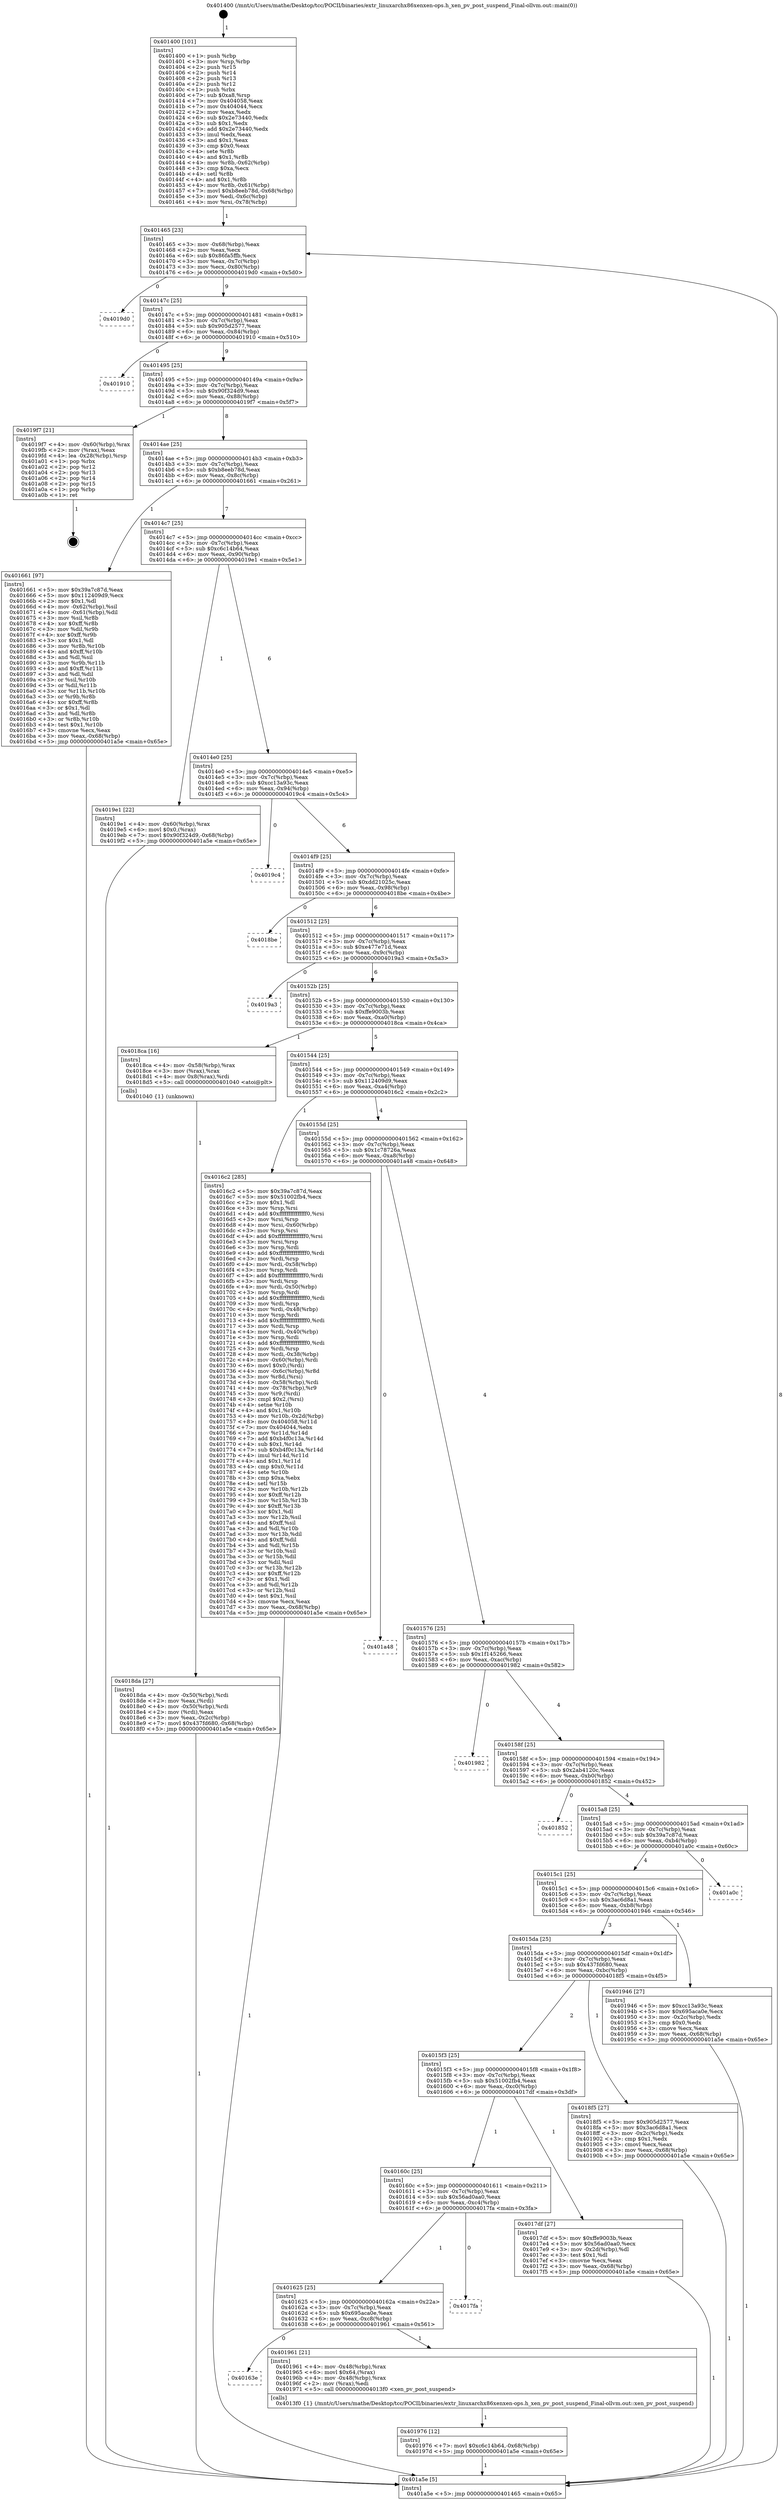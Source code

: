 digraph "0x401400" {
  label = "0x401400 (/mnt/c/Users/mathe/Desktop/tcc/POCII/binaries/extr_linuxarchx86xenxen-ops.h_xen_pv_post_suspend_Final-ollvm.out::main(0))"
  labelloc = "t"
  node[shape=record]

  Entry [label="",width=0.3,height=0.3,shape=circle,fillcolor=black,style=filled]
  "0x401465" [label="{
     0x401465 [23]\l
     | [instrs]\l
     &nbsp;&nbsp;0x401465 \<+3\>: mov -0x68(%rbp),%eax\l
     &nbsp;&nbsp;0x401468 \<+2\>: mov %eax,%ecx\l
     &nbsp;&nbsp;0x40146a \<+6\>: sub $0x86fa5ffb,%ecx\l
     &nbsp;&nbsp;0x401470 \<+3\>: mov %eax,-0x7c(%rbp)\l
     &nbsp;&nbsp;0x401473 \<+3\>: mov %ecx,-0x80(%rbp)\l
     &nbsp;&nbsp;0x401476 \<+6\>: je 00000000004019d0 \<main+0x5d0\>\l
  }"]
  "0x4019d0" [label="{
     0x4019d0\l
  }", style=dashed]
  "0x40147c" [label="{
     0x40147c [25]\l
     | [instrs]\l
     &nbsp;&nbsp;0x40147c \<+5\>: jmp 0000000000401481 \<main+0x81\>\l
     &nbsp;&nbsp;0x401481 \<+3\>: mov -0x7c(%rbp),%eax\l
     &nbsp;&nbsp;0x401484 \<+5\>: sub $0x905d2577,%eax\l
     &nbsp;&nbsp;0x401489 \<+6\>: mov %eax,-0x84(%rbp)\l
     &nbsp;&nbsp;0x40148f \<+6\>: je 0000000000401910 \<main+0x510\>\l
  }"]
  Exit [label="",width=0.3,height=0.3,shape=circle,fillcolor=black,style=filled,peripheries=2]
  "0x401910" [label="{
     0x401910\l
  }", style=dashed]
  "0x401495" [label="{
     0x401495 [25]\l
     | [instrs]\l
     &nbsp;&nbsp;0x401495 \<+5\>: jmp 000000000040149a \<main+0x9a\>\l
     &nbsp;&nbsp;0x40149a \<+3\>: mov -0x7c(%rbp),%eax\l
     &nbsp;&nbsp;0x40149d \<+5\>: sub $0x90f324d9,%eax\l
     &nbsp;&nbsp;0x4014a2 \<+6\>: mov %eax,-0x88(%rbp)\l
     &nbsp;&nbsp;0x4014a8 \<+6\>: je 00000000004019f7 \<main+0x5f7\>\l
  }"]
  "0x401976" [label="{
     0x401976 [12]\l
     | [instrs]\l
     &nbsp;&nbsp;0x401976 \<+7\>: movl $0xc6c14b64,-0x68(%rbp)\l
     &nbsp;&nbsp;0x40197d \<+5\>: jmp 0000000000401a5e \<main+0x65e\>\l
  }"]
  "0x4019f7" [label="{
     0x4019f7 [21]\l
     | [instrs]\l
     &nbsp;&nbsp;0x4019f7 \<+4\>: mov -0x60(%rbp),%rax\l
     &nbsp;&nbsp;0x4019fb \<+2\>: mov (%rax),%eax\l
     &nbsp;&nbsp;0x4019fd \<+4\>: lea -0x28(%rbp),%rsp\l
     &nbsp;&nbsp;0x401a01 \<+1\>: pop %rbx\l
     &nbsp;&nbsp;0x401a02 \<+2\>: pop %r12\l
     &nbsp;&nbsp;0x401a04 \<+2\>: pop %r13\l
     &nbsp;&nbsp;0x401a06 \<+2\>: pop %r14\l
     &nbsp;&nbsp;0x401a08 \<+2\>: pop %r15\l
     &nbsp;&nbsp;0x401a0a \<+1\>: pop %rbp\l
     &nbsp;&nbsp;0x401a0b \<+1\>: ret\l
  }"]
  "0x4014ae" [label="{
     0x4014ae [25]\l
     | [instrs]\l
     &nbsp;&nbsp;0x4014ae \<+5\>: jmp 00000000004014b3 \<main+0xb3\>\l
     &nbsp;&nbsp;0x4014b3 \<+3\>: mov -0x7c(%rbp),%eax\l
     &nbsp;&nbsp;0x4014b6 \<+5\>: sub $0xb8eeb78d,%eax\l
     &nbsp;&nbsp;0x4014bb \<+6\>: mov %eax,-0x8c(%rbp)\l
     &nbsp;&nbsp;0x4014c1 \<+6\>: je 0000000000401661 \<main+0x261\>\l
  }"]
  "0x40163e" [label="{
     0x40163e\l
  }", style=dashed]
  "0x401661" [label="{
     0x401661 [97]\l
     | [instrs]\l
     &nbsp;&nbsp;0x401661 \<+5\>: mov $0x39a7c87d,%eax\l
     &nbsp;&nbsp;0x401666 \<+5\>: mov $0x112409d9,%ecx\l
     &nbsp;&nbsp;0x40166b \<+2\>: mov $0x1,%dl\l
     &nbsp;&nbsp;0x40166d \<+4\>: mov -0x62(%rbp),%sil\l
     &nbsp;&nbsp;0x401671 \<+4\>: mov -0x61(%rbp),%dil\l
     &nbsp;&nbsp;0x401675 \<+3\>: mov %sil,%r8b\l
     &nbsp;&nbsp;0x401678 \<+4\>: xor $0xff,%r8b\l
     &nbsp;&nbsp;0x40167c \<+3\>: mov %dil,%r9b\l
     &nbsp;&nbsp;0x40167f \<+4\>: xor $0xff,%r9b\l
     &nbsp;&nbsp;0x401683 \<+3\>: xor $0x1,%dl\l
     &nbsp;&nbsp;0x401686 \<+3\>: mov %r8b,%r10b\l
     &nbsp;&nbsp;0x401689 \<+4\>: and $0xff,%r10b\l
     &nbsp;&nbsp;0x40168d \<+3\>: and %dl,%sil\l
     &nbsp;&nbsp;0x401690 \<+3\>: mov %r9b,%r11b\l
     &nbsp;&nbsp;0x401693 \<+4\>: and $0xff,%r11b\l
     &nbsp;&nbsp;0x401697 \<+3\>: and %dl,%dil\l
     &nbsp;&nbsp;0x40169a \<+3\>: or %sil,%r10b\l
     &nbsp;&nbsp;0x40169d \<+3\>: or %dil,%r11b\l
     &nbsp;&nbsp;0x4016a0 \<+3\>: xor %r11b,%r10b\l
     &nbsp;&nbsp;0x4016a3 \<+3\>: or %r9b,%r8b\l
     &nbsp;&nbsp;0x4016a6 \<+4\>: xor $0xff,%r8b\l
     &nbsp;&nbsp;0x4016aa \<+3\>: or $0x1,%dl\l
     &nbsp;&nbsp;0x4016ad \<+3\>: and %dl,%r8b\l
     &nbsp;&nbsp;0x4016b0 \<+3\>: or %r8b,%r10b\l
     &nbsp;&nbsp;0x4016b3 \<+4\>: test $0x1,%r10b\l
     &nbsp;&nbsp;0x4016b7 \<+3\>: cmovne %ecx,%eax\l
     &nbsp;&nbsp;0x4016ba \<+3\>: mov %eax,-0x68(%rbp)\l
     &nbsp;&nbsp;0x4016bd \<+5\>: jmp 0000000000401a5e \<main+0x65e\>\l
  }"]
  "0x4014c7" [label="{
     0x4014c7 [25]\l
     | [instrs]\l
     &nbsp;&nbsp;0x4014c7 \<+5\>: jmp 00000000004014cc \<main+0xcc\>\l
     &nbsp;&nbsp;0x4014cc \<+3\>: mov -0x7c(%rbp),%eax\l
     &nbsp;&nbsp;0x4014cf \<+5\>: sub $0xc6c14b64,%eax\l
     &nbsp;&nbsp;0x4014d4 \<+6\>: mov %eax,-0x90(%rbp)\l
     &nbsp;&nbsp;0x4014da \<+6\>: je 00000000004019e1 \<main+0x5e1\>\l
  }"]
  "0x401a5e" [label="{
     0x401a5e [5]\l
     | [instrs]\l
     &nbsp;&nbsp;0x401a5e \<+5\>: jmp 0000000000401465 \<main+0x65\>\l
  }"]
  "0x401400" [label="{
     0x401400 [101]\l
     | [instrs]\l
     &nbsp;&nbsp;0x401400 \<+1\>: push %rbp\l
     &nbsp;&nbsp;0x401401 \<+3\>: mov %rsp,%rbp\l
     &nbsp;&nbsp;0x401404 \<+2\>: push %r15\l
     &nbsp;&nbsp;0x401406 \<+2\>: push %r14\l
     &nbsp;&nbsp;0x401408 \<+2\>: push %r13\l
     &nbsp;&nbsp;0x40140a \<+2\>: push %r12\l
     &nbsp;&nbsp;0x40140c \<+1\>: push %rbx\l
     &nbsp;&nbsp;0x40140d \<+7\>: sub $0xa8,%rsp\l
     &nbsp;&nbsp;0x401414 \<+7\>: mov 0x404058,%eax\l
     &nbsp;&nbsp;0x40141b \<+7\>: mov 0x404044,%ecx\l
     &nbsp;&nbsp;0x401422 \<+2\>: mov %eax,%edx\l
     &nbsp;&nbsp;0x401424 \<+6\>: sub $0x2e73440,%edx\l
     &nbsp;&nbsp;0x40142a \<+3\>: sub $0x1,%edx\l
     &nbsp;&nbsp;0x40142d \<+6\>: add $0x2e73440,%edx\l
     &nbsp;&nbsp;0x401433 \<+3\>: imul %edx,%eax\l
     &nbsp;&nbsp;0x401436 \<+3\>: and $0x1,%eax\l
     &nbsp;&nbsp;0x401439 \<+3\>: cmp $0x0,%eax\l
     &nbsp;&nbsp;0x40143c \<+4\>: sete %r8b\l
     &nbsp;&nbsp;0x401440 \<+4\>: and $0x1,%r8b\l
     &nbsp;&nbsp;0x401444 \<+4\>: mov %r8b,-0x62(%rbp)\l
     &nbsp;&nbsp;0x401448 \<+3\>: cmp $0xa,%ecx\l
     &nbsp;&nbsp;0x40144b \<+4\>: setl %r8b\l
     &nbsp;&nbsp;0x40144f \<+4\>: and $0x1,%r8b\l
     &nbsp;&nbsp;0x401453 \<+4\>: mov %r8b,-0x61(%rbp)\l
     &nbsp;&nbsp;0x401457 \<+7\>: movl $0xb8eeb78d,-0x68(%rbp)\l
     &nbsp;&nbsp;0x40145e \<+3\>: mov %edi,-0x6c(%rbp)\l
     &nbsp;&nbsp;0x401461 \<+4\>: mov %rsi,-0x78(%rbp)\l
  }"]
  "0x401961" [label="{
     0x401961 [21]\l
     | [instrs]\l
     &nbsp;&nbsp;0x401961 \<+4\>: mov -0x48(%rbp),%rax\l
     &nbsp;&nbsp;0x401965 \<+6\>: movl $0x64,(%rax)\l
     &nbsp;&nbsp;0x40196b \<+4\>: mov -0x48(%rbp),%rax\l
     &nbsp;&nbsp;0x40196f \<+2\>: mov (%rax),%edi\l
     &nbsp;&nbsp;0x401971 \<+5\>: call 00000000004013f0 \<xen_pv_post_suspend\>\l
     | [calls]\l
     &nbsp;&nbsp;0x4013f0 \{1\} (/mnt/c/Users/mathe/Desktop/tcc/POCII/binaries/extr_linuxarchx86xenxen-ops.h_xen_pv_post_suspend_Final-ollvm.out::xen_pv_post_suspend)\l
  }"]
  "0x4019e1" [label="{
     0x4019e1 [22]\l
     | [instrs]\l
     &nbsp;&nbsp;0x4019e1 \<+4\>: mov -0x60(%rbp),%rax\l
     &nbsp;&nbsp;0x4019e5 \<+6\>: movl $0x0,(%rax)\l
     &nbsp;&nbsp;0x4019eb \<+7\>: movl $0x90f324d9,-0x68(%rbp)\l
     &nbsp;&nbsp;0x4019f2 \<+5\>: jmp 0000000000401a5e \<main+0x65e\>\l
  }"]
  "0x4014e0" [label="{
     0x4014e0 [25]\l
     | [instrs]\l
     &nbsp;&nbsp;0x4014e0 \<+5\>: jmp 00000000004014e5 \<main+0xe5\>\l
     &nbsp;&nbsp;0x4014e5 \<+3\>: mov -0x7c(%rbp),%eax\l
     &nbsp;&nbsp;0x4014e8 \<+5\>: sub $0xcc13a93c,%eax\l
     &nbsp;&nbsp;0x4014ed \<+6\>: mov %eax,-0x94(%rbp)\l
     &nbsp;&nbsp;0x4014f3 \<+6\>: je 00000000004019c4 \<main+0x5c4\>\l
  }"]
  "0x401625" [label="{
     0x401625 [25]\l
     | [instrs]\l
     &nbsp;&nbsp;0x401625 \<+5\>: jmp 000000000040162a \<main+0x22a\>\l
     &nbsp;&nbsp;0x40162a \<+3\>: mov -0x7c(%rbp),%eax\l
     &nbsp;&nbsp;0x40162d \<+5\>: sub $0x695aca0e,%eax\l
     &nbsp;&nbsp;0x401632 \<+6\>: mov %eax,-0xc8(%rbp)\l
     &nbsp;&nbsp;0x401638 \<+6\>: je 0000000000401961 \<main+0x561\>\l
  }"]
  "0x4019c4" [label="{
     0x4019c4\l
  }", style=dashed]
  "0x4014f9" [label="{
     0x4014f9 [25]\l
     | [instrs]\l
     &nbsp;&nbsp;0x4014f9 \<+5\>: jmp 00000000004014fe \<main+0xfe\>\l
     &nbsp;&nbsp;0x4014fe \<+3\>: mov -0x7c(%rbp),%eax\l
     &nbsp;&nbsp;0x401501 \<+5\>: sub $0xdd21025c,%eax\l
     &nbsp;&nbsp;0x401506 \<+6\>: mov %eax,-0x98(%rbp)\l
     &nbsp;&nbsp;0x40150c \<+6\>: je 00000000004018be \<main+0x4be\>\l
  }"]
  "0x4017fa" [label="{
     0x4017fa\l
  }", style=dashed]
  "0x4018be" [label="{
     0x4018be\l
  }", style=dashed]
  "0x401512" [label="{
     0x401512 [25]\l
     | [instrs]\l
     &nbsp;&nbsp;0x401512 \<+5\>: jmp 0000000000401517 \<main+0x117\>\l
     &nbsp;&nbsp;0x401517 \<+3\>: mov -0x7c(%rbp),%eax\l
     &nbsp;&nbsp;0x40151a \<+5\>: sub $0xe477e71d,%eax\l
     &nbsp;&nbsp;0x40151f \<+6\>: mov %eax,-0x9c(%rbp)\l
     &nbsp;&nbsp;0x401525 \<+6\>: je 00000000004019a3 \<main+0x5a3\>\l
  }"]
  "0x4018da" [label="{
     0x4018da [27]\l
     | [instrs]\l
     &nbsp;&nbsp;0x4018da \<+4\>: mov -0x50(%rbp),%rdi\l
     &nbsp;&nbsp;0x4018de \<+2\>: mov %eax,(%rdi)\l
     &nbsp;&nbsp;0x4018e0 \<+4\>: mov -0x50(%rbp),%rdi\l
     &nbsp;&nbsp;0x4018e4 \<+2\>: mov (%rdi),%eax\l
     &nbsp;&nbsp;0x4018e6 \<+3\>: mov %eax,-0x2c(%rbp)\l
     &nbsp;&nbsp;0x4018e9 \<+7\>: movl $0x437fd680,-0x68(%rbp)\l
     &nbsp;&nbsp;0x4018f0 \<+5\>: jmp 0000000000401a5e \<main+0x65e\>\l
  }"]
  "0x4019a3" [label="{
     0x4019a3\l
  }", style=dashed]
  "0x40152b" [label="{
     0x40152b [25]\l
     | [instrs]\l
     &nbsp;&nbsp;0x40152b \<+5\>: jmp 0000000000401530 \<main+0x130\>\l
     &nbsp;&nbsp;0x401530 \<+3\>: mov -0x7c(%rbp),%eax\l
     &nbsp;&nbsp;0x401533 \<+5\>: sub $0xffe9003b,%eax\l
     &nbsp;&nbsp;0x401538 \<+6\>: mov %eax,-0xa0(%rbp)\l
     &nbsp;&nbsp;0x40153e \<+6\>: je 00000000004018ca \<main+0x4ca\>\l
  }"]
  "0x40160c" [label="{
     0x40160c [25]\l
     | [instrs]\l
     &nbsp;&nbsp;0x40160c \<+5\>: jmp 0000000000401611 \<main+0x211\>\l
     &nbsp;&nbsp;0x401611 \<+3\>: mov -0x7c(%rbp),%eax\l
     &nbsp;&nbsp;0x401614 \<+5\>: sub $0x56ad0aa0,%eax\l
     &nbsp;&nbsp;0x401619 \<+6\>: mov %eax,-0xc4(%rbp)\l
     &nbsp;&nbsp;0x40161f \<+6\>: je 00000000004017fa \<main+0x3fa\>\l
  }"]
  "0x4018ca" [label="{
     0x4018ca [16]\l
     | [instrs]\l
     &nbsp;&nbsp;0x4018ca \<+4\>: mov -0x58(%rbp),%rax\l
     &nbsp;&nbsp;0x4018ce \<+3\>: mov (%rax),%rax\l
     &nbsp;&nbsp;0x4018d1 \<+4\>: mov 0x8(%rax),%rdi\l
     &nbsp;&nbsp;0x4018d5 \<+5\>: call 0000000000401040 \<atoi@plt\>\l
     | [calls]\l
     &nbsp;&nbsp;0x401040 \{1\} (unknown)\l
  }"]
  "0x401544" [label="{
     0x401544 [25]\l
     | [instrs]\l
     &nbsp;&nbsp;0x401544 \<+5\>: jmp 0000000000401549 \<main+0x149\>\l
     &nbsp;&nbsp;0x401549 \<+3\>: mov -0x7c(%rbp),%eax\l
     &nbsp;&nbsp;0x40154c \<+5\>: sub $0x112409d9,%eax\l
     &nbsp;&nbsp;0x401551 \<+6\>: mov %eax,-0xa4(%rbp)\l
     &nbsp;&nbsp;0x401557 \<+6\>: je 00000000004016c2 \<main+0x2c2\>\l
  }"]
  "0x4017df" [label="{
     0x4017df [27]\l
     | [instrs]\l
     &nbsp;&nbsp;0x4017df \<+5\>: mov $0xffe9003b,%eax\l
     &nbsp;&nbsp;0x4017e4 \<+5\>: mov $0x56ad0aa0,%ecx\l
     &nbsp;&nbsp;0x4017e9 \<+3\>: mov -0x2d(%rbp),%dl\l
     &nbsp;&nbsp;0x4017ec \<+3\>: test $0x1,%dl\l
     &nbsp;&nbsp;0x4017ef \<+3\>: cmovne %ecx,%eax\l
     &nbsp;&nbsp;0x4017f2 \<+3\>: mov %eax,-0x68(%rbp)\l
     &nbsp;&nbsp;0x4017f5 \<+5\>: jmp 0000000000401a5e \<main+0x65e\>\l
  }"]
  "0x4016c2" [label="{
     0x4016c2 [285]\l
     | [instrs]\l
     &nbsp;&nbsp;0x4016c2 \<+5\>: mov $0x39a7c87d,%eax\l
     &nbsp;&nbsp;0x4016c7 \<+5\>: mov $0x51002fb4,%ecx\l
     &nbsp;&nbsp;0x4016cc \<+2\>: mov $0x1,%dl\l
     &nbsp;&nbsp;0x4016ce \<+3\>: mov %rsp,%rsi\l
     &nbsp;&nbsp;0x4016d1 \<+4\>: add $0xfffffffffffffff0,%rsi\l
     &nbsp;&nbsp;0x4016d5 \<+3\>: mov %rsi,%rsp\l
     &nbsp;&nbsp;0x4016d8 \<+4\>: mov %rsi,-0x60(%rbp)\l
     &nbsp;&nbsp;0x4016dc \<+3\>: mov %rsp,%rsi\l
     &nbsp;&nbsp;0x4016df \<+4\>: add $0xfffffffffffffff0,%rsi\l
     &nbsp;&nbsp;0x4016e3 \<+3\>: mov %rsi,%rsp\l
     &nbsp;&nbsp;0x4016e6 \<+3\>: mov %rsp,%rdi\l
     &nbsp;&nbsp;0x4016e9 \<+4\>: add $0xfffffffffffffff0,%rdi\l
     &nbsp;&nbsp;0x4016ed \<+3\>: mov %rdi,%rsp\l
     &nbsp;&nbsp;0x4016f0 \<+4\>: mov %rdi,-0x58(%rbp)\l
     &nbsp;&nbsp;0x4016f4 \<+3\>: mov %rsp,%rdi\l
     &nbsp;&nbsp;0x4016f7 \<+4\>: add $0xfffffffffffffff0,%rdi\l
     &nbsp;&nbsp;0x4016fb \<+3\>: mov %rdi,%rsp\l
     &nbsp;&nbsp;0x4016fe \<+4\>: mov %rdi,-0x50(%rbp)\l
     &nbsp;&nbsp;0x401702 \<+3\>: mov %rsp,%rdi\l
     &nbsp;&nbsp;0x401705 \<+4\>: add $0xfffffffffffffff0,%rdi\l
     &nbsp;&nbsp;0x401709 \<+3\>: mov %rdi,%rsp\l
     &nbsp;&nbsp;0x40170c \<+4\>: mov %rdi,-0x48(%rbp)\l
     &nbsp;&nbsp;0x401710 \<+3\>: mov %rsp,%rdi\l
     &nbsp;&nbsp;0x401713 \<+4\>: add $0xfffffffffffffff0,%rdi\l
     &nbsp;&nbsp;0x401717 \<+3\>: mov %rdi,%rsp\l
     &nbsp;&nbsp;0x40171a \<+4\>: mov %rdi,-0x40(%rbp)\l
     &nbsp;&nbsp;0x40171e \<+3\>: mov %rsp,%rdi\l
     &nbsp;&nbsp;0x401721 \<+4\>: add $0xfffffffffffffff0,%rdi\l
     &nbsp;&nbsp;0x401725 \<+3\>: mov %rdi,%rsp\l
     &nbsp;&nbsp;0x401728 \<+4\>: mov %rdi,-0x38(%rbp)\l
     &nbsp;&nbsp;0x40172c \<+4\>: mov -0x60(%rbp),%rdi\l
     &nbsp;&nbsp;0x401730 \<+6\>: movl $0x0,(%rdi)\l
     &nbsp;&nbsp;0x401736 \<+4\>: mov -0x6c(%rbp),%r8d\l
     &nbsp;&nbsp;0x40173a \<+3\>: mov %r8d,(%rsi)\l
     &nbsp;&nbsp;0x40173d \<+4\>: mov -0x58(%rbp),%rdi\l
     &nbsp;&nbsp;0x401741 \<+4\>: mov -0x78(%rbp),%r9\l
     &nbsp;&nbsp;0x401745 \<+3\>: mov %r9,(%rdi)\l
     &nbsp;&nbsp;0x401748 \<+3\>: cmpl $0x2,(%rsi)\l
     &nbsp;&nbsp;0x40174b \<+4\>: setne %r10b\l
     &nbsp;&nbsp;0x40174f \<+4\>: and $0x1,%r10b\l
     &nbsp;&nbsp;0x401753 \<+4\>: mov %r10b,-0x2d(%rbp)\l
     &nbsp;&nbsp;0x401757 \<+8\>: mov 0x404058,%r11d\l
     &nbsp;&nbsp;0x40175f \<+7\>: mov 0x404044,%ebx\l
     &nbsp;&nbsp;0x401766 \<+3\>: mov %r11d,%r14d\l
     &nbsp;&nbsp;0x401769 \<+7\>: add $0xb4f0c13a,%r14d\l
     &nbsp;&nbsp;0x401770 \<+4\>: sub $0x1,%r14d\l
     &nbsp;&nbsp;0x401774 \<+7\>: sub $0xb4f0c13a,%r14d\l
     &nbsp;&nbsp;0x40177b \<+4\>: imul %r14d,%r11d\l
     &nbsp;&nbsp;0x40177f \<+4\>: and $0x1,%r11d\l
     &nbsp;&nbsp;0x401783 \<+4\>: cmp $0x0,%r11d\l
     &nbsp;&nbsp;0x401787 \<+4\>: sete %r10b\l
     &nbsp;&nbsp;0x40178b \<+3\>: cmp $0xa,%ebx\l
     &nbsp;&nbsp;0x40178e \<+4\>: setl %r15b\l
     &nbsp;&nbsp;0x401792 \<+3\>: mov %r10b,%r12b\l
     &nbsp;&nbsp;0x401795 \<+4\>: xor $0xff,%r12b\l
     &nbsp;&nbsp;0x401799 \<+3\>: mov %r15b,%r13b\l
     &nbsp;&nbsp;0x40179c \<+4\>: xor $0xff,%r13b\l
     &nbsp;&nbsp;0x4017a0 \<+3\>: xor $0x1,%dl\l
     &nbsp;&nbsp;0x4017a3 \<+3\>: mov %r12b,%sil\l
     &nbsp;&nbsp;0x4017a6 \<+4\>: and $0xff,%sil\l
     &nbsp;&nbsp;0x4017aa \<+3\>: and %dl,%r10b\l
     &nbsp;&nbsp;0x4017ad \<+3\>: mov %r13b,%dil\l
     &nbsp;&nbsp;0x4017b0 \<+4\>: and $0xff,%dil\l
     &nbsp;&nbsp;0x4017b4 \<+3\>: and %dl,%r15b\l
     &nbsp;&nbsp;0x4017b7 \<+3\>: or %r10b,%sil\l
     &nbsp;&nbsp;0x4017ba \<+3\>: or %r15b,%dil\l
     &nbsp;&nbsp;0x4017bd \<+3\>: xor %dil,%sil\l
     &nbsp;&nbsp;0x4017c0 \<+3\>: or %r13b,%r12b\l
     &nbsp;&nbsp;0x4017c3 \<+4\>: xor $0xff,%r12b\l
     &nbsp;&nbsp;0x4017c7 \<+3\>: or $0x1,%dl\l
     &nbsp;&nbsp;0x4017ca \<+3\>: and %dl,%r12b\l
     &nbsp;&nbsp;0x4017cd \<+3\>: or %r12b,%sil\l
     &nbsp;&nbsp;0x4017d0 \<+4\>: test $0x1,%sil\l
     &nbsp;&nbsp;0x4017d4 \<+3\>: cmovne %ecx,%eax\l
     &nbsp;&nbsp;0x4017d7 \<+3\>: mov %eax,-0x68(%rbp)\l
     &nbsp;&nbsp;0x4017da \<+5\>: jmp 0000000000401a5e \<main+0x65e\>\l
  }"]
  "0x40155d" [label="{
     0x40155d [25]\l
     | [instrs]\l
     &nbsp;&nbsp;0x40155d \<+5\>: jmp 0000000000401562 \<main+0x162\>\l
     &nbsp;&nbsp;0x401562 \<+3\>: mov -0x7c(%rbp),%eax\l
     &nbsp;&nbsp;0x401565 \<+5\>: sub $0x1c78726a,%eax\l
     &nbsp;&nbsp;0x40156a \<+6\>: mov %eax,-0xa8(%rbp)\l
     &nbsp;&nbsp;0x401570 \<+6\>: je 0000000000401a48 \<main+0x648\>\l
  }"]
  "0x4015f3" [label="{
     0x4015f3 [25]\l
     | [instrs]\l
     &nbsp;&nbsp;0x4015f3 \<+5\>: jmp 00000000004015f8 \<main+0x1f8\>\l
     &nbsp;&nbsp;0x4015f8 \<+3\>: mov -0x7c(%rbp),%eax\l
     &nbsp;&nbsp;0x4015fb \<+5\>: sub $0x51002fb4,%eax\l
     &nbsp;&nbsp;0x401600 \<+6\>: mov %eax,-0xc0(%rbp)\l
     &nbsp;&nbsp;0x401606 \<+6\>: je 00000000004017df \<main+0x3df\>\l
  }"]
  "0x4018f5" [label="{
     0x4018f5 [27]\l
     | [instrs]\l
     &nbsp;&nbsp;0x4018f5 \<+5\>: mov $0x905d2577,%eax\l
     &nbsp;&nbsp;0x4018fa \<+5\>: mov $0x3ac6d8a1,%ecx\l
     &nbsp;&nbsp;0x4018ff \<+3\>: mov -0x2c(%rbp),%edx\l
     &nbsp;&nbsp;0x401902 \<+3\>: cmp $0x1,%edx\l
     &nbsp;&nbsp;0x401905 \<+3\>: cmovl %ecx,%eax\l
     &nbsp;&nbsp;0x401908 \<+3\>: mov %eax,-0x68(%rbp)\l
     &nbsp;&nbsp;0x40190b \<+5\>: jmp 0000000000401a5e \<main+0x65e\>\l
  }"]
  "0x401a48" [label="{
     0x401a48\l
  }", style=dashed]
  "0x401576" [label="{
     0x401576 [25]\l
     | [instrs]\l
     &nbsp;&nbsp;0x401576 \<+5\>: jmp 000000000040157b \<main+0x17b\>\l
     &nbsp;&nbsp;0x40157b \<+3\>: mov -0x7c(%rbp),%eax\l
     &nbsp;&nbsp;0x40157e \<+5\>: sub $0x1f145266,%eax\l
     &nbsp;&nbsp;0x401583 \<+6\>: mov %eax,-0xac(%rbp)\l
     &nbsp;&nbsp;0x401589 \<+6\>: je 0000000000401982 \<main+0x582\>\l
  }"]
  "0x4015da" [label="{
     0x4015da [25]\l
     | [instrs]\l
     &nbsp;&nbsp;0x4015da \<+5\>: jmp 00000000004015df \<main+0x1df\>\l
     &nbsp;&nbsp;0x4015df \<+3\>: mov -0x7c(%rbp),%eax\l
     &nbsp;&nbsp;0x4015e2 \<+5\>: sub $0x437fd680,%eax\l
     &nbsp;&nbsp;0x4015e7 \<+6\>: mov %eax,-0xbc(%rbp)\l
     &nbsp;&nbsp;0x4015ed \<+6\>: je 00000000004018f5 \<main+0x4f5\>\l
  }"]
  "0x401982" [label="{
     0x401982\l
  }", style=dashed]
  "0x40158f" [label="{
     0x40158f [25]\l
     | [instrs]\l
     &nbsp;&nbsp;0x40158f \<+5\>: jmp 0000000000401594 \<main+0x194\>\l
     &nbsp;&nbsp;0x401594 \<+3\>: mov -0x7c(%rbp),%eax\l
     &nbsp;&nbsp;0x401597 \<+5\>: sub $0x2ab4120c,%eax\l
     &nbsp;&nbsp;0x40159c \<+6\>: mov %eax,-0xb0(%rbp)\l
     &nbsp;&nbsp;0x4015a2 \<+6\>: je 0000000000401852 \<main+0x452\>\l
  }"]
  "0x401946" [label="{
     0x401946 [27]\l
     | [instrs]\l
     &nbsp;&nbsp;0x401946 \<+5\>: mov $0xcc13a93c,%eax\l
     &nbsp;&nbsp;0x40194b \<+5\>: mov $0x695aca0e,%ecx\l
     &nbsp;&nbsp;0x401950 \<+3\>: mov -0x2c(%rbp),%edx\l
     &nbsp;&nbsp;0x401953 \<+3\>: cmp $0x0,%edx\l
     &nbsp;&nbsp;0x401956 \<+3\>: cmove %ecx,%eax\l
     &nbsp;&nbsp;0x401959 \<+3\>: mov %eax,-0x68(%rbp)\l
     &nbsp;&nbsp;0x40195c \<+5\>: jmp 0000000000401a5e \<main+0x65e\>\l
  }"]
  "0x401852" [label="{
     0x401852\l
  }", style=dashed]
  "0x4015a8" [label="{
     0x4015a8 [25]\l
     | [instrs]\l
     &nbsp;&nbsp;0x4015a8 \<+5\>: jmp 00000000004015ad \<main+0x1ad\>\l
     &nbsp;&nbsp;0x4015ad \<+3\>: mov -0x7c(%rbp),%eax\l
     &nbsp;&nbsp;0x4015b0 \<+5\>: sub $0x39a7c87d,%eax\l
     &nbsp;&nbsp;0x4015b5 \<+6\>: mov %eax,-0xb4(%rbp)\l
     &nbsp;&nbsp;0x4015bb \<+6\>: je 0000000000401a0c \<main+0x60c\>\l
  }"]
  "0x4015c1" [label="{
     0x4015c1 [25]\l
     | [instrs]\l
     &nbsp;&nbsp;0x4015c1 \<+5\>: jmp 00000000004015c6 \<main+0x1c6\>\l
     &nbsp;&nbsp;0x4015c6 \<+3\>: mov -0x7c(%rbp),%eax\l
     &nbsp;&nbsp;0x4015c9 \<+5\>: sub $0x3ac6d8a1,%eax\l
     &nbsp;&nbsp;0x4015ce \<+6\>: mov %eax,-0xb8(%rbp)\l
     &nbsp;&nbsp;0x4015d4 \<+6\>: je 0000000000401946 \<main+0x546\>\l
  }"]
  "0x401a0c" [label="{
     0x401a0c\l
  }", style=dashed]
  Entry -> "0x401400" [label=" 1"]
  "0x401465" -> "0x4019d0" [label=" 0"]
  "0x401465" -> "0x40147c" [label=" 9"]
  "0x4019f7" -> Exit [label=" 1"]
  "0x40147c" -> "0x401910" [label=" 0"]
  "0x40147c" -> "0x401495" [label=" 9"]
  "0x4019e1" -> "0x401a5e" [label=" 1"]
  "0x401495" -> "0x4019f7" [label=" 1"]
  "0x401495" -> "0x4014ae" [label=" 8"]
  "0x401976" -> "0x401a5e" [label=" 1"]
  "0x4014ae" -> "0x401661" [label=" 1"]
  "0x4014ae" -> "0x4014c7" [label=" 7"]
  "0x401661" -> "0x401a5e" [label=" 1"]
  "0x401400" -> "0x401465" [label=" 1"]
  "0x401a5e" -> "0x401465" [label=" 8"]
  "0x401961" -> "0x401976" [label=" 1"]
  "0x4014c7" -> "0x4019e1" [label=" 1"]
  "0x4014c7" -> "0x4014e0" [label=" 6"]
  "0x401625" -> "0x40163e" [label=" 0"]
  "0x4014e0" -> "0x4019c4" [label=" 0"]
  "0x4014e0" -> "0x4014f9" [label=" 6"]
  "0x401625" -> "0x401961" [label=" 1"]
  "0x4014f9" -> "0x4018be" [label=" 0"]
  "0x4014f9" -> "0x401512" [label=" 6"]
  "0x40160c" -> "0x401625" [label=" 1"]
  "0x401512" -> "0x4019a3" [label=" 0"]
  "0x401512" -> "0x40152b" [label=" 6"]
  "0x40160c" -> "0x4017fa" [label=" 0"]
  "0x40152b" -> "0x4018ca" [label=" 1"]
  "0x40152b" -> "0x401544" [label=" 5"]
  "0x401946" -> "0x401a5e" [label=" 1"]
  "0x401544" -> "0x4016c2" [label=" 1"]
  "0x401544" -> "0x40155d" [label=" 4"]
  "0x4018f5" -> "0x401a5e" [label=" 1"]
  "0x4016c2" -> "0x401a5e" [label=" 1"]
  "0x4018ca" -> "0x4018da" [label=" 1"]
  "0x40155d" -> "0x401a48" [label=" 0"]
  "0x40155d" -> "0x401576" [label=" 4"]
  "0x4017df" -> "0x401a5e" [label=" 1"]
  "0x401576" -> "0x401982" [label=" 0"]
  "0x401576" -> "0x40158f" [label=" 4"]
  "0x4015f3" -> "0x4017df" [label=" 1"]
  "0x40158f" -> "0x401852" [label=" 0"]
  "0x40158f" -> "0x4015a8" [label=" 4"]
  "0x4018da" -> "0x401a5e" [label=" 1"]
  "0x4015a8" -> "0x401a0c" [label=" 0"]
  "0x4015a8" -> "0x4015c1" [label=" 4"]
  "0x4015da" -> "0x4015f3" [label=" 2"]
  "0x4015c1" -> "0x401946" [label=" 1"]
  "0x4015c1" -> "0x4015da" [label=" 3"]
  "0x4015f3" -> "0x40160c" [label=" 1"]
  "0x4015da" -> "0x4018f5" [label=" 1"]
}
